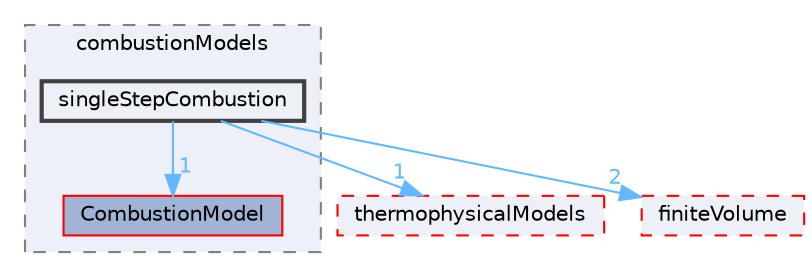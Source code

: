 digraph "src/combustionModels/singleStepCombustion"
{
 // LATEX_PDF_SIZE
  bgcolor="transparent";
  edge [fontname=Helvetica,fontsize=10,labelfontname=Helvetica,labelfontsize=10];
  node [fontname=Helvetica,fontsize=10,shape=box,height=0.2,width=0.4];
  compound=true
  subgraph clusterdir_a28bb8a003fe9b05e061f79ecbbcb476 {
    graph [ bgcolor="#edf0f7", pencolor="grey50", label="combustionModels", fontname=Helvetica,fontsize=10 style="filled,dashed", URL="dir_a28bb8a003fe9b05e061f79ecbbcb476.html",tooltip=""]
  dir_d9a720f22812343abcf69c73f15d7bcf [label="CombustionModel", fillcolor="#a2b4d6", color="red", style="filled", URL="dir_d9a720f22812343abcf69c73f15d7bcf.html",tooltip=""];
  dir_67089bd647ef63ae09f43c52d62dbb27 [label="singleStepCombustion", fillcolor="#edf0f7", color="grey25", style="filled,bold", URL="dir_67089bd647ef63ae09f43c52d62dbb27.html",tooltip=""];
  }
  dir_2778d089ec5c4f66810b11f753867003 [label="thermophysicalModels", fillcolor="#edf0f7", color="red", style="filled,dashed", URL="dir_2778d089ec5c4f66810b11f753867003.html",tooltip=""];
  dir_9bd15774b555cf7259a6fa18f99fe99b [label="finiteVolume", fillcolor="#edf0f7", color="red", style="filled,dashed", URL="dir_9bd15774b555cf7259a6fa18f99fe99b.html",tooltip=""];
  dir_67089bd647ef63ae09f43c52d62dbb27->dir_2778d089ec5c4f66810b11f753867003 [headlabel="1", labeldistance=1.5 headhref="dir_003559_004022.html" href="dir_003559_004022.html" color="steelblue1" fontcolor="steelblue1"];
  dir_67089bd647ef63ae09f43c52d62dbb27->dir_9bd15774b555cf7259a6fa18f99fe99b [headlabel="2", labeldistance=1.5 headhref="dir_003559_001387.html" href="dir_003559_001387.html" color="steelblue1" fontcolor="steelblue1"];
  dir_67089bd647ef63ae09f43c52d62dbb27->dir_d9a720f22812343abcf69c73f15d7bcf [headlabel="1", labeldistance=1.5 headhref="dir_003559_000546.html" href="dir_003559_000546.html" color="steelblue1" fontcolor="steelblue1"];
}
